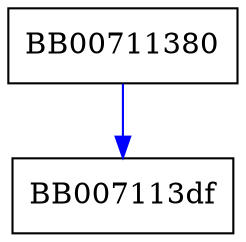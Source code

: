 digraph _aesni_encrypt6 {
  node [shape="box"];
  graph [splines=ortho];
  BB00711380 -> BB007113df [color="blue"];
}